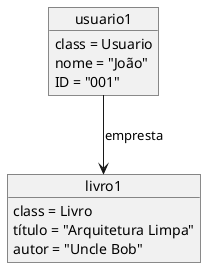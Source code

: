 @startuml
object livro1 {
    class = Livro
    título = "Arquitetura Limpa"
    autor = "Uncle Bob"
}

object usuario1 {
    class = Usuario
    nome = "João"
    ID = "001"
}

usuario1 --> livro1 : empresta
@enduml
